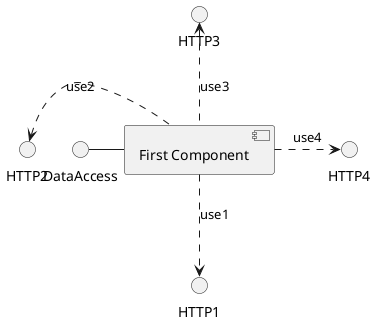 ' https://real-world-plantuml.com/

@startuml

' skinparam shadowing false
' skinparam componentStyle uml2
' skinparam linetype straight
' skinparam linetype polyline
' skinparam linetype ortho


DataAccess - [First Component]
[First Component] ..> HTTP1 : use1
[First Component] .left.> HTTP2 : use2
[First Component] .up.> HTTP3 : use3
[First Component] .right.> HTTP4 : use4

@enduml
